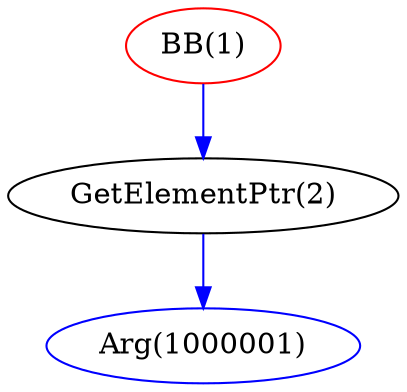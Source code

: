digraph G {
1 [label="BB(1)", opcode="BB", color=red];
2 [label="GetElementPtr(2)", opcode="GetElementPtr", color=black];
3 [label="Arg(1000001)", opcode="Arg", color=blue];
1->2 [color=blue];
2->3 [color = blue];
}
